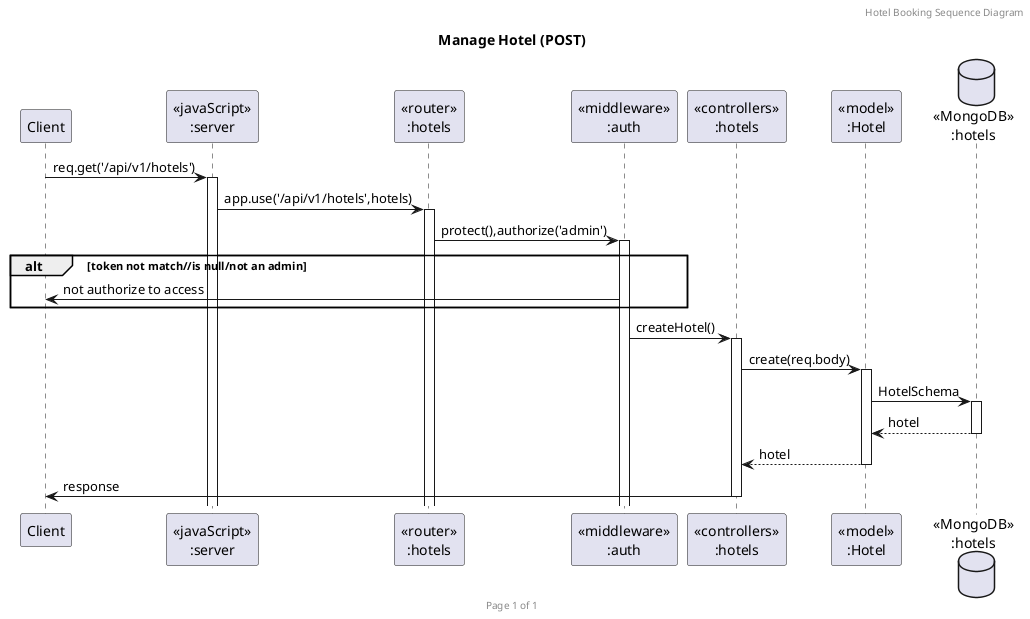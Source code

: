 @startuml Manage Hotel (POST)

header Hotel Booking Sequence Diagram
footer Page %page% of %lastpage%
title "Manage Hotel (POST)"

participant "Client" as client
participant "<<javaScript>>\n:server" as server
participant "<<router>>\n:hotels" as routerHotels
participant "<<middleware>>\n:auth" as middleware
participant "<<controllers>>\n:hotels" as controllersHotels
participant "<<model>>\n:Hotel" as modelHotel
database "<<MongoDB>>\n:hotels" as HotelsDatabase

client->server ++:req.get('/api/v1/hotels')
server->routerHotels ++:app.use('/api/v1/hotels',hotels)

routerHotels -> middleware ++: protect(),authorize('admin')
alt token not match//is null/not an admin
    client <- middleware : not authorize to access
end
middleware -> controllersHotels ++:createHotel()

controllersHotels->modelHotel ++:create(req.body)
modelHotel ->HotelsDatabase ++: HotelSchema



HotelsDatabase --> modelHotel --: hotel
controllersHotels <-- modelHotel --:hotel
controllersHotels->client --:response

@enduml